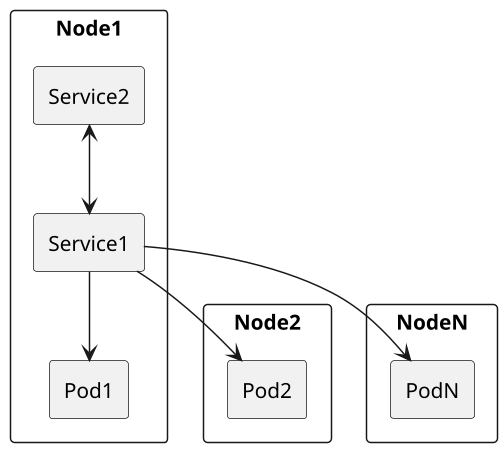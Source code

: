 @startuml
skinparam componentStyle rectangle
scale 450 height

component "Node1" {
component Service1
component Service2
component Pod1
}

component "Node2" {
  component Pod2
}

component "NodeN" {
component PodN

}
Service1 --> Pod1
Service1 --> Pod2
Service1 --> PodN
Service2 <--> Service1
@enduml

